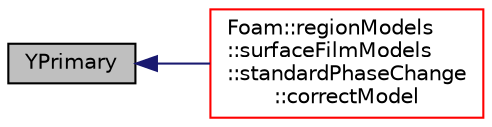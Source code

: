 digraph "YPrimary"
{
  bgcolor="transparent";
  edge [fontname="Helvetica",fontsize="10",labelfontname="Helvetica",labelfontsize="10"];
  node [fontname="Helvetica",fontsize="10",shape=record];
  rankdir="LR";
  Node1 [label="YPrimary",height=0.2,width=0.4,color="black", fillcolor="grey75", style="filled", fontcolor="black"];
  Node1 -> Node2 [dir="back",color="midnightblue",fontsize="10",style="solid",fontname="Helvetica"];
  Node2 [label="Foam::regionModels\l::surfaceFilmModels\l::standardPhaseChange\l::correctModel",height=0.2,width=0.4,color="red",URL="$a02490.html#abd12427a5e2dc465d748364b75b41c46",tooltip="Correct. "];
}
